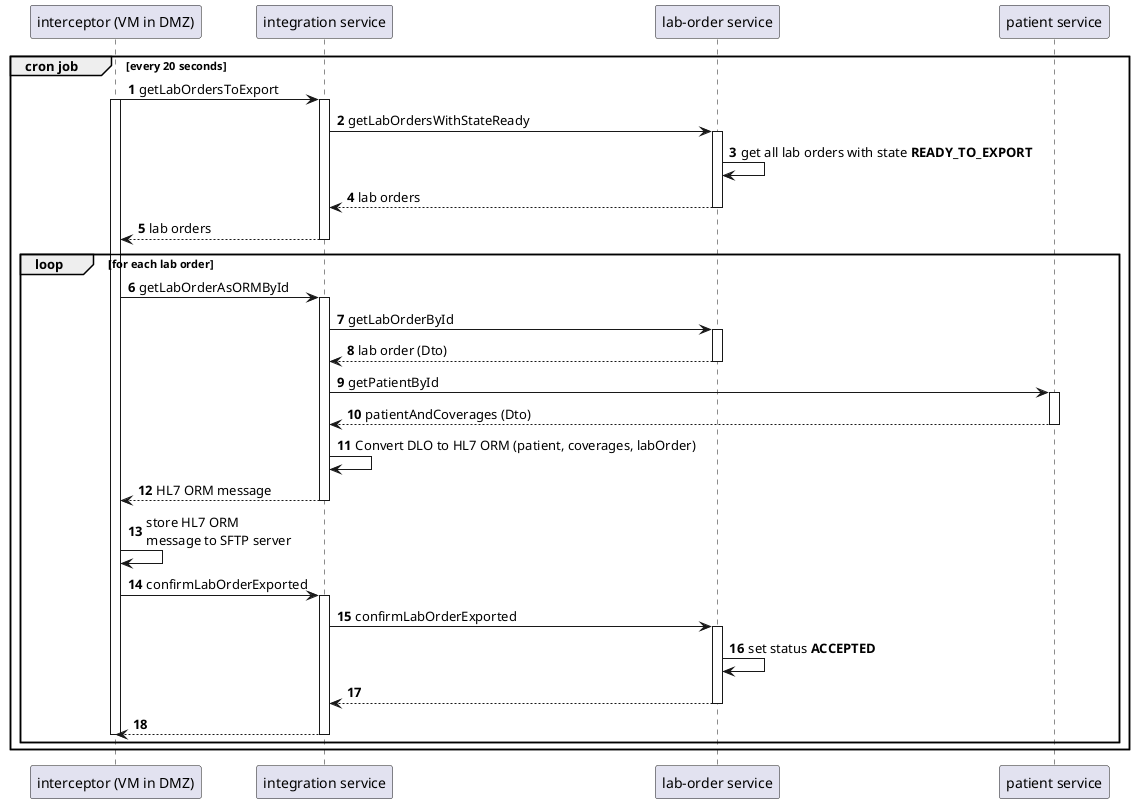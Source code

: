 @startuml
'https://plantuml.com/sequence-diagram

autonumber

participant "interceptor (VM in DMZ)" as icp
participant "integration service" as int
participant "lab-order service" as lab
participant "patient service" as pat

group cron job [every 20 seconds]
icp -> int: getLabOrdersToExport
activate icp
activate int
int -> lab: getLabOrdersWithStateReady
activate lab
lab -> lab: get all lab orders with state <b>READY_TO_EXPORT</b>
lab --> int: lab orders
deactivate lab
int --> icp: lab orders
deactivate int
loop for each lab order
icp -> int: getLabOrderAsORMById
activate int
int -> lab: getLabOrderById
activate lab

lab --> int: lab order (Dto)
deactivate lab
int -> pat: getPatientById
activate pat
pat --> int: patientAndCoverages (Dto)
deactivate pat

int -> int: Convert DLO to HL7 ORM (patient, coverages, labOrder)


int --> icp: HL7 ORM message
deactivate int
icp -> icp: store HL7 ORM \nmessage to SFTP server
icp -> int: confirmLabOrderExported
activate int
int -> lab: confirmLabOrderExported
activate lab
lab -> lab: set status <b>ACCEPTED</b>
lab --> int
deactivate lab
int --> icp
deactivate int
deactivate icp

end
end

@enduml
